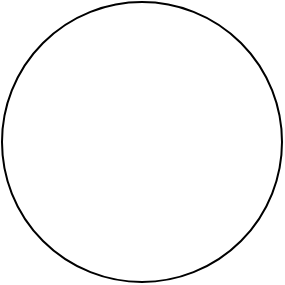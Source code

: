 <mxGraphModel dx="767" dy="858" grid="1" gridSize="10" guides="1" tooltips="1" connect="1" arrows="1" fold="1" page="1" pageScale="1" pageWidth="827" pageHeight="1169" background="#ffffff"><root><mxCell id="0"/><mxCell id="1" parent="0"/><mxCell id="2" value="" style="ellipse;whiteSpace=wrap;html=1;aspect=fixed;" vertex="1" parent="1"><mxGeometry x="360" y="360" width="140" height="140" as="geometry"/></mxCell></root></mxGraphModel>